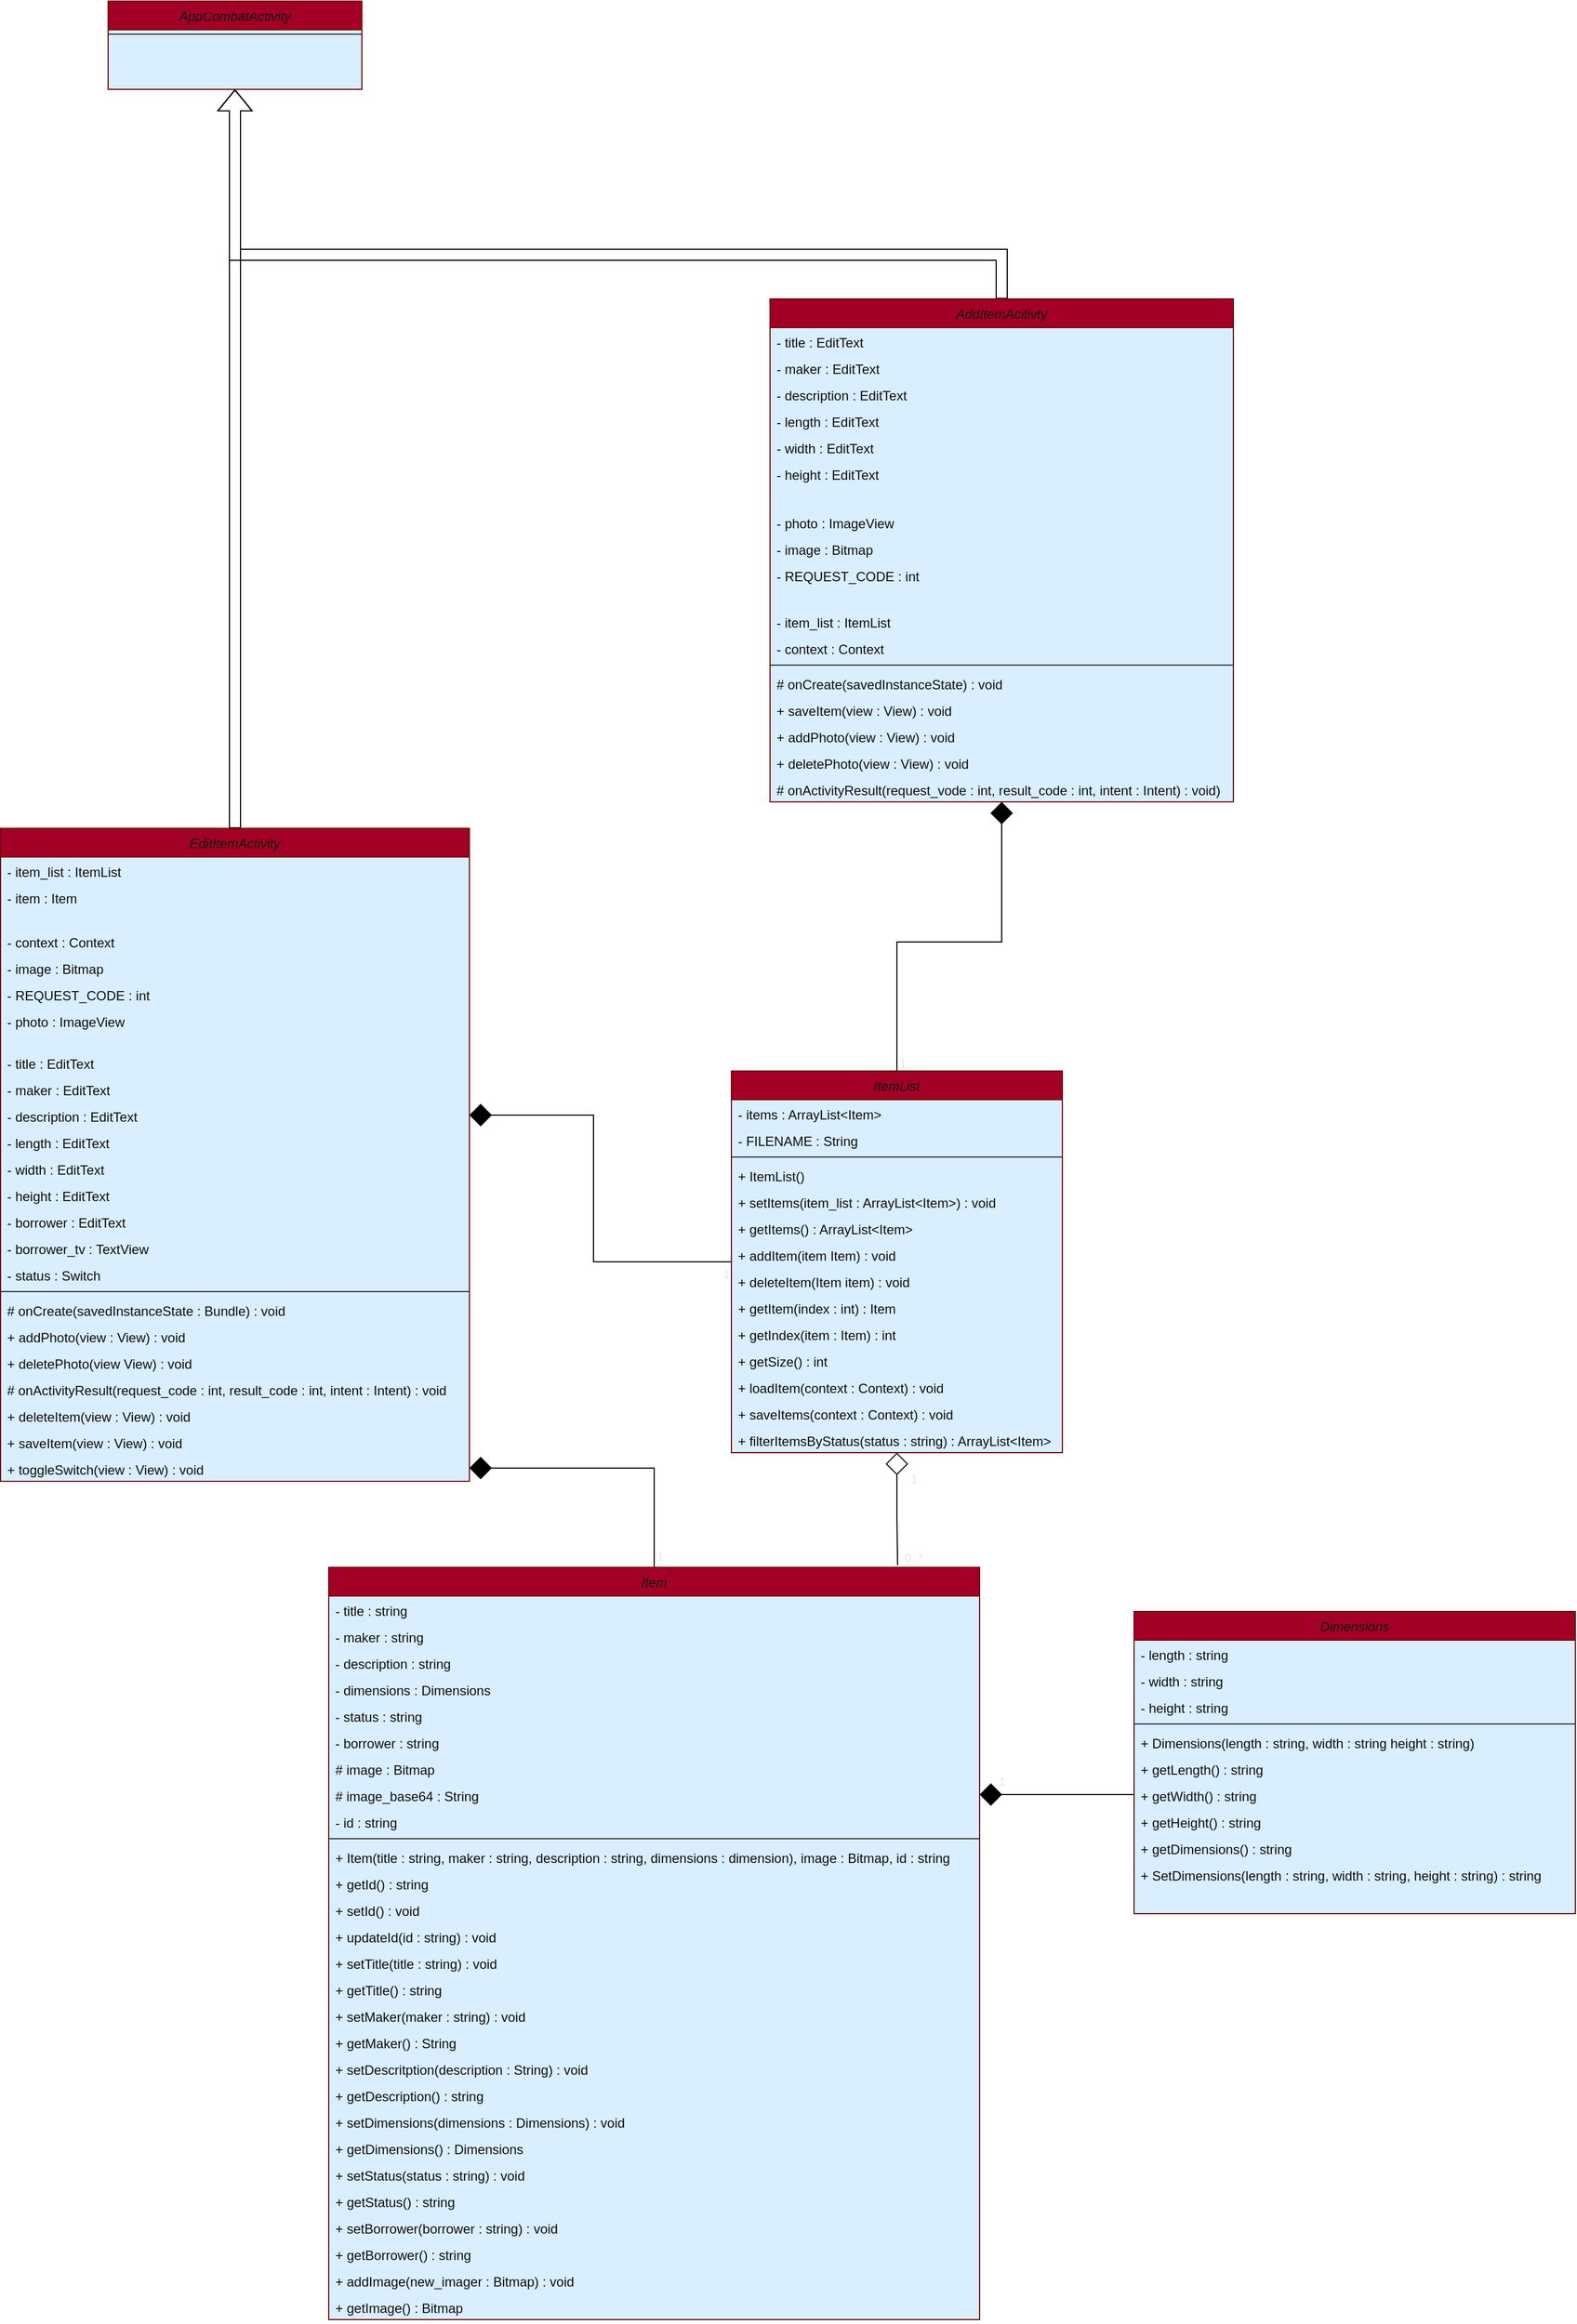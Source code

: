 <mxfile version="16.0.2" type="device"><diagram id="C5RBs43oDa-KdzZeNtuy" name="Page-1"><mxGraphModel dx="2789" dy="2807" grid="1" gridSize="10" guides="1" tooltips="0" connect="1" arrows="1" fold="1" page="0" pageScale="1" pageWidth="827" pageHeight="1169" math="0" shadow="0"><root><mxCell id="WIyWlLk6GJQsqaUBKTNV-0"/><mxCell id="WIyWlLk6GJQsqaUBKTNV-1" parent="WIyWlLk6GJQsqaUBKTNV-0"/><mxCell id="WJCz2XL6aDSxdrHwHEsk-14" value="AppCombatActivity&#10;" style="swimlane;fontStyle=2;align=center;verticalAlign=top;childLayout=stackLayout;horizontal=1;startSize=26;horizontalStack=0;resizeParent=1;resizeLast=0;collapsible=1;marginBottom=0;rounded=0;shadow=0;strokeWidth=1;fillColor=#a20025;fontColor=#141414;strokeColor=#6F0000;swimlaneFillColor=#D9EEFF;labelBackgroundColor=none;" parent="WIyWlLk6GJQsqaUBKTNV-1" vertex="1"><mxGeometry x="810" y="-550" width="230" height="80" as="geometry"><mxRectangle x="335" y="80" width="160" height="26" as="alternateBounds"/></mxGeometry></mxCell><mxCell id="WJCz2XL6aDSxdrHwHEsk-16" value="" style="line;html=1;strokeWidth=1;align=left;verticalAlign=middle;spacingTop=-1;spacingLeft=3;spacingRight=3;rotatable=0;labelPosition=right;points=[];portConstraint=eastwest;fontColor=#141414;strokeColor=#292929;labelBackgroundColor=none;gradientColor=none;" parent="WJCz2XL6aDSxdrHwHEsk-14" vertex="1"><mxGeometry y="26" width="230" height="8" as="geometry"/></mxCell><mxCell id="WJCz2XL6aDSxdrHwHEsk-94" style="edgeStyle=orthogonalEdgeStyle;shape=flexArrow;rounded=0;orthogonalLoop=1;jettySize=auto;html=1;exitX=0.5;exitY=0;exitDx=0;exitDy=0;entryX=0.5;entryY=1;entryDx=0;entryDy=0;fontColor=#0D0D0D;endArrow=open;endFill=0;elbow=vertical;" parent="WIyWlLk6GJQsqaUBKTNV-1" source="WJCz2XL6aDSxdrHwHEsk-31" target="WJCz2XL6aDSxdrHwHEsk-14" edge="1"><mxGeometry relative="1" as="geometry"/></mxCell><mxCell id="WJCz2XL6aDSxdrHwHEsk-95" style="edgeStyle=orthogonalEdgeStyle;rounded=0;orthogonalLoop=1;jettySize=auto;html=1;fontColor=#0D0D0D;endArrow=none;endFill=0;elbow=vertical;startArrow=diamond;startFill=1;startSize=18;entryX=0;entryY=0.5;entryDx=0;entryDy=0;exitX=1;exitY=0.5;exitDx=0;exitDy=0;" parent="WIyWlLk6GJQsqaUBKTNV-1" source="WJCz2XL6aDSxdrHwHEsk-113" target="WJCz2XL6aDSxdrHwHEsk-25" edge="1"><mxGeometry relative="1" as="geometry"><mxPoint x="1080" y="330" as="sourcePoint"/><mxPoint x="1340" y="221.95" as="targetPoint"/><Array as="points"><mxPoint x="1250" y="460"/><mxPoint x="1250" y="593"/></Array></mxGeometry></mxCell><mxCell id="WJCz2XL6aDSxdrHwHEsk-104" value="1" style="edgeLabel;html=1;align=center;verticalAlign=middle;resizable=0;points=[];fontColor=#E6E6E6;labelBackgroundColor=none;" parent="WJCz2XL6aDSxdrHwHEsk-95" vertex="1" connectable="0"><mxGeometry x="0.795" relative="1" as="geometry"><mxPoint x="33" y="11" as="offset"/></mxGeometry></mxCell><mxCell id="WJCz2XL6aDSxdrHwHEsk-100" style="edgeStyle=orthogonalEdgeStyle;rounded=0;orthogonalLoop=1;jettySize=auto;html=1;entryX=0.5;entryY=0;entryDx=0;entryDy=0;fontColor=#E6E6E6;startArrow=diamond;startFill=1;endArrow=none;endFill=0;startSize=18;elbow=vertical;exitX=1;exitY=0.5;exitDx=0;exitDy=0;" parent="WIyWlLk6GJQsqaUBKTNV-1" source="WJCz2XL6aDSxdrHwHEsk-126" target="WJCz2XL6aDSxdrHwHEsk-27" edge="1"><mxGeometry relative="1" as="geometry"><mxPoint x="940" y="940" as="sourcePoint"/></mxGeometry></mxCell><mxCell id="WJCz2XL6aDSxdrHwHEsk-103" value="1" style="edgeLabel;html=1;align=center;verticalAlign=middle;resizable=0;points=[];fontColor=#E6E6E6;labelBackgroundColor=none;" parent="WJCz2XL6aDSxdrHwHEsk-100" vertex="1" connectable="0"><mxGeometry x="0.947" y="-1" relative="1" as="geometry"><mxPoint x="6" y="-3" as="offset"/></mxGeometry></mxCell><mxCell id="WJCz2XL6aDSxdrHwHEsk-187" style="edgeStyle=orthogonalEdgeStyle;rounded=0;orthogonalLoop=1;jettySize=auto;html=1;exitX=0.5;exitY=0;exitDx=0;exitDy=0;entryX=0.5;entryY=1;entryDx=0;entryDy=0;fontColor=#E6E6E6;startArrow=none;startFill=0;endArrow=block;endFill=0;elbow=vertical;shape=flexArrow;" parent="WIyWlLk6GJQsqaUBKTNV-1" source="WJCz2XL6aDSxdrHwHEsk-23" target="WJCz2XL6aDSxdrHwHEsk-14" edge="1"><mxGeometry relative="1" as="geometry"><Array as="points"><mxPoint x="1620" y="-320"/><mxPoint x="925" y="-320"/></Array></mxGeometry></mxCell><mxCell id="WJCz2XL6aDSxdrHwHEsk-199" style="edgeStyle=orthogonalEdgeStyle;rounded=0;orthogonalLoop=1;jettySize=auto;html=1;entryX=0.5;entryY=0;entryDx=0;entryDy=0;fontColor=#E6E6E6;startArrow=diamond;startFill=1;endArrow=none;endFill=0;elbow=vertical;startSize=18;" parent="WIyWlLk6GJQsqaUBKTNV-1" source="WJCz2XL6aDSxdrHwHEsk-23" target="WJCz2XL6aDSxdrHwHEsk-25" edge="1"><mxGeometry relative="1" as="geometry"/></mxCell><mxCell id="WJCz2XL6aDSxdrHwHEsk-200" value="1" style="edgeLabel;html=1;align=center;verticalAlign=middle;resizable=0;points=[];fontColor=#E6E6E6;labelBackgroundColor=none;" parent="WJCz2XL6aDSxdrHwHEsk-199" vertex="1" connectable="0"><mxGeometry x="0.792" y="2" relative="1" as="geometry"><mxPoint x="3" y="28" as="offset"/></mxGeometry></mxCell><mxCell id="WJCz2XL6aDSxdrHwHEsk-23" value="AddItemAcitivty&#10;" style="swimlane;fontStyle=2;align=center;verticalAlign=top;childLayout=stackLayout;horizontal=1;startSize=26;horizontalStack=0;resizeParent=1;resizeLast=0;collapsible=1;marginBottom=0;rounded=0;shadow=0;strokeWidth=1;fillColor=#a20025;fontColor=#141414;strokeColor=#6F0000;swimlaneFillColor=#D9EEFF;labelBackgroundColor=none;" parent="WIyWlLk6GJQsqaUBKTNV-1" vertex="1"><mxGeometry x="1410" y="-280" width="420" height="456" as="geometry"><mxRectangle x="335" y="80" width="160" height="26" as="alternateBounds"/></mxGeometry></mxCell><mxCell id="WJCz2XL6aDSxdrHwHEsk-188" value="- title : EditText" style="text;strokeColor=none;fillColor=none;align=left;verticalAlign=top;spacingLeft=4;spacingRight=4;overflow=hidden;rotatable=0;points=[[0,0.5],[1,0.5]];portConstraint=eastwest;fontColor=#0D0D0D;" parent="WJCz2XL6aDSxdrHwHEsk-23" vertex="1"><mxGeometry y="26" width="420" height="24" as="geometry"/></mxCell><mxCell id="WJCz2XL6aDSxdrHwHEsk-189" value="- maker : EditText" style="text;strokeColor=none;fillColor=none;align=left;verticalAlign=top;spacingLeft=4;spacingRight=4;overflow=hidden;rotatable=0;points=[[0,0.5],[1,0.5]];portConstraint=eastwest;fontColor=#0D0D0D;" parent="WJCz2XL6aDSxdrHwHEsk-23" vertex="1"><mxGeometry y="50" width="420" height="24" as="geometry"/></mxCell><mxCell id="WJCz2XL6aDSxdrHwHEsk-190" value="- description : EditText" style="text;strokeColor=none;fillColor=none;align=left;verticalAlign=top;spacingLeft=4;spacingRight=4;overflow=hidden;rotatable=0;points=[[0,0.5],[1,0.5]];portConstraint=eastwest;fontColor=#0D0D0D;" parent="WJCz2XL6aDSxdrHwHEsk-23" vertex="1"><mxGeometry y="74" width="420" height="24" as="geometry"/></mxCell><mxCell id="WJCz2XL6aDSxdrHwHEsk-191" value="- length : EditText" style="text;strokeColor=none;fillColor=none;align=left;verticalAlign=top;spacingLeft=4;spacingRight=4;overflow=hidden;rotatable=0;points=[[0,0.5],[1,0.5]];portConstraint=eastwest;fontColor=#0D0D0D;" parent="WJCz2XL6aDSxdrHwHEsk-23" vertex="1"><mxGeometry y="98" width="420" height="24" as="geometry"/></mxCell><mxCell id="WJCz2XL6aDSxdrHwHEsk-192" value="- width : EditText" style="text;strokeColor=none;fillColor=none;align=left;verticalAlign=top;spacingLeft=4;spacingRight=4;overflow=hidden;rotatable=0;points=[[0,0.5],[1,0.5]];portConstraint=eastwest;fontColor=#0D0D0D;" parent="WJCz2XL6aDSxdrHwHEsk-23" vertex="1"><mxGeometry y="122" width="420" height="24" as="geometry"/></mxCell><mxCell id="WJCz2XL6aDSxdrHwHEsk-193" value="- height : EditText" style="text;strokeColor=none;fillColor=none;align=left;verticalAlign=top;spacingLeft=4;spacingRight=4;overflow=hidden;rotatable=0;points=[[0,0.5],[1,0.5]];portConstraint=eastwest;fontColor=#0D0D0D;" parent="WJCz2XL6aDSxdrHwHEsk-23" vertex="1"><mxGeometry y="146" width="420" height="44" as="geometry"/></mxCell><mxCell id="WJCz2XL6aDSxdrHwHEsk-196" value="- photo : ImageView" style="text;strokeColor=none;fillColor=none;align=left;verticalAlign=top;spacingLeft=4;spacingRight=4;overflow=hidden;rotatable=0;points=[[0,0.5],[1,0.5]];portConstraint=eastwest;fontColor=#0D0D0D;" parent="WJCz2XL6aDSxdrHwHEsk-23" vertex="1"><mxGeometry y="190" width="420" height="24" as="geometry"/></mxCell><mxCell id="WJCz2XL6aDSxdrHwHEsk-194" value="- image : Bitmap" style="text;strokeColor=none;fillColor=none;align=left;verticalAlign=top;spacingLeft=4;spacingRight=4;overflow=hidden;rotatable=0;points=[[0,0.5],[1,0.5]];portConstraint=eastwest;fontColor=#0D0D0D;" parent="WJCz2XL6aDSxdrHwHEsk-23" vertex="1"><mxGeometry y="214" width="420" height="24" as="geometry"/></mxCell><mxCell id="WJCz2XL6aDSxdrHwHEsk-195" value="- REQUEST_CODE : int" style="text;strokeColor=none;fillColor=none;align=left;verticalAlign=top;spacingLeft=4;spacingRight=4;overflow=hidden;rotatable=0;points=[[0,0.5],[1,0.5]];portConstraint=eastwest;fontColor=#0D0D0D;" parent="WJCz2XL6aDSxdrHwHEsk-23" vertex="1"><mxGeometry y="238" width="420" height="42" as="geometry"/></mxCell><mxCell id="WJCz2XL6aDSxdrHwHEsk-197" value="- item_list : ItemList" style="text;strokeColor=none;fillColor=none;align=left;verticalAlign=top;spacingLeft=4;spacingRight=4;overflow=hidden;rotatable=0;points=[[0,0.5],[1,0.5]];portConstraint=eastwest;fontColor=#0D0D0D;" parent="WJCz2XL6aDSxdrHwHEsk-23" vertex="1"><mxGeometry y="280" width="420" height="24" as="geometry"/></mxCell><mxCell id="WJCz2XL6aDSxdrHwHEsk-198" value="- context : Context" style="text;strokeColor=none;fillColor=none;align=left;verticalAlign=top;spacingLeft=4;spacingRight=4;overflow=hidden;rotatable=0;points=[[0,0.5],[1,0.5]];portConstraint=eastwest;fontColor=#0D0D0D;" parent="WJCz2XL6aDSxdrHwHEsk-23" vertex="1"><mxGeometry y="304" width="420" height="24" as="geometry"/></mxCell><mxCell id="WJCz2XL6aDSxdrHwHEsk-202" value="" style="line;html=1;strokeWidth=1;align=left;verticalAlign=middle;spacingTop=-1;spacingLeft=3;spacingRight=3;rotatable=0;labelPosition=right;points=[];portConstraint=eastwest;fontColor=#141414;strokeColor=#292929;labelBackgroundColor=none;gradientColor=none;" parent="WJCz2XL6aDSxdrHwHEsk-23" vertex="1"><mxGeometry y="328" width="420" height="8" as="geometry"/></mxCell><mxCell id="WJCz2XL6aDSxdrHwHEsk-201" value="# onCreate(savedInstanceState) : void" style="text;strokeColor=none;fillColor=none;align=left;verticalAlign=top;spacingLeft=4;spacingRight=4;overflow=hidden;rotatable=0;points=[[0,0.5],[1,0.5]];portConstraint=eastwest;fontColor=#0D0D0D;" parent="WJCz2XL6aDSxdrHwHEsk-23" vertex="1"><mxGeometry y="336" width="420" height="24" as="geometry"/></mxCell><mxCell id="WJCz2XL6aDSxdrHwHEsk-203" value="+ saveItem(view : View) : void" style="text;strokeColor=none;fillColor=none;align=left;verticalAlign=top;spacingLeft=4;spacingRight=4;overflow=hidden;rotatable=0;points=[[0,0.5],[1,0.5]];portConstraint=eastwest;fontColor=#0D0D0D;" parent="WJCz2XL6aDSxdrHwHEsk-23" vertex="1"><mxGeometry y="360" width="420" height="24" as="geometry"/></mxCell><mxCell id="WJCz2XL6aDSxdrHwHEsk-204" value="+ addPhoto(view : View) : void" style="text;strokeColor=none;fillColor=none;align=left;verticalAlign=top;spacingLeft=4;spacingRight=4;overflow=hidden;rotatable=0;points=[[0,0.5],[1,0.5]];portConstraint=eastwest;fontColor=#0D0D0D;" parent="WJCz2XL6aDSxdrHwHEsk-23" vertex="1"><mxGeometry y="384" width="420" height="24" as="geometry"/></mxCell><mxCell id="WJCz2XL6aDSxdrHwHEsk-205" value="+ deletePhoto(view : View) : void" style="text;strokeColor=none;fillColor=none;align=left;verticalAlign=top;spacingLeft=4;spacingRight=4;overflow=hidden;rotatable=0;points=[[0,0.5],[1,0.5]];portConstraint=eastwest;fontColor=#0D0D0D;" parent="WJCz2XL6aDSxdrHwHEsk-23" vertex="1"><mxGeometry y="408" width="420" height="24" as="geometry"/></mxCell><mxCell id="WJCz2XL6aDSxdrHwHEsk-206" value="# onActivityResult(request_vode : int, result_code : int, intent : Intent) : void)" style="text;strokeColor=none;fillColor=none;align=left;verticalAlign=top;spacingLeft=4;spacingRight=4;overflow=hidden;rotatable=0;points=[[0,0.5],[1,0.5]];portConstraint=eastwest;fontColor=#0D0D0D;" parent="WJCz2XL6aDSxdrHwHEsk-23" vertex="1"><mxGeometry y="432" width="420" height="24" as="geometry"/></mxCell><mxCell id="WJCz2XL6aDSxdrHwHEsk-127" style="edgeStyle=orthogonalEdgeStyle;rounded=0;orthogonalLoop=1;jettySize=auto;html=1;exitX=0.5;exitY=1;exitDx=0;exitDy=0;entryX=0.874;entryY=-0.003;entryDx=0;entryDy=0;fontColor=#E6E6E6;startArrow=diamond;startFill=0;endArrow=none;endFill=0;startSize=18;elbow=vertical;entryPerimeter=0;" parent="WIyWlLk6GJQsqaUBKTNV-1" source="WJCz2XL6aDSxdrHwHEsk-25" target="WJCz2XL6aDSxdrHwHEsk-27" edge="1"><mxGeometry relative="1" as="geometry"/></mxCell><mxCell id="WJCz2XL6aDSxdrHwHEsk-128" value="0..*" style="edgeLabel;html=1;align=center;verticalAlign=middle;resizable=0;points=[];fontColor=#E6E6E6;" parent="WJCz2XL6aDSxdrHwHEsk-127" vertex="1" connectable="0"><mxGeometry x="-0.872" y="2" relative="1" as="geometry"><mxPoint x="23" y="-19" as="offset"/></mxGeometry></mxCell><mxCell id="WJCz2XL6aDSxdrHwHEsk-129" value="0..*" style="edgeLabel;html=1;align=center;verticalAlign=middle;resizable=0;points=[];fontColor=#E6E6E6;labelBackgroundColor=none;" parent="WJCz2XL6aDSxdrHwHEsk-127" vertex="1" connectable="0"><mxGeometry x="0.924" y="2" relative="1" as="geometry"><mxPoint x="12" y="-4" as="offset"/></mxGeometry></mxCell><mxCell id="WJCz2XL6aDSxdrHwHEsk-186" value="1" style="edgeLabel;html=1;align=center;verticalAlign=middle;resizable=0;points=[];fontColor=#E6E6E6;labelBackgroundColor=none;" parent="WJCz2XL6aDSxdrHwHEsk-127" vertex="1" connectable="0"><mxGeometry x="-0.769" y="2" relative="1" as="geometry"><mxPoint x="13" y="12" as="offset"/></mxGeometry></mxCell><mxCell id="WJCz2XL6aDSxdrHwHEsk-25" value="ItemList&#10;" style="swimlane;fontStyle=2;align=center;verticalAlign=top;childLayout=stackLayout;horizontal=1;startSize=26;horizontalStack=0;resizeParent=1;resizeLast=0;collapsible=1;marginBottom=0;rounded=0;shadow=0;strokeWidth=1;fillColor=#a20025;fontColor=#141414;strokeColor=#6F0000;swimlaneFillColor=#D9EEFF;labelBackgroundColor=none;" parent="WIyWlLk6GJQsqaUBKTNV-1" vertex="1"><mxGeometry x="1375" y="420" width="300" height="346" as="geometry"><mxRectangle x="335" y="80" width="160" height="26" as="alternateBounds"/></mxGeometry></mxCell><mxCell id="WJCz2XL6aDSxdrHwHEsk-130" value="- items : ArrayList&lt;Item&gt;" style="text;strokeColor=none;fillColor=none;align=left;verticalAlign=top;spacingLeft=4;spacingRight=4;overflow=hidden;rotatable=0;points=[[0,0.5],[1,0.5]];portConstraint=eastwest;fontColor=#0D0D0D;" parent="WJCz2XL6aDSxdrHwHEsk-25" vertex="1"><mxGeometry y="26" width="300" height="24" as="geometry"/></mxCell><mxCell id="WJCz2XL6aDSxdrHwHEsk-131" value="- FILENAME : String" style="text;strokeColor=none;fillColor=none;align=left;verticalAlign=top;spacingLeft=4;spacingRight=4;overflow=hidden;rotatable=0;points=[[0,0.5],[1,0.5]];portConstraint=eastwest;fontColor=#0D0D0D;" parent="WJCz2XL6aDSxdrHwHEsk-25" vertex="1"><mxGeometry y="50" width="300" height="24" as="geometry"/></mxCell><mxCell id="WJCz2XL6aDSxdrHwHEsk-26" value="" style="line;html=1;strokeWidth=1;align=left;verticalAlign=middle;spacingTop=-1;spacingLeft=3;spacingRight=3;rotatable=0;labelPosition=right;points=[];portConstraint=eastwest;fontColor=#141414;strokeColor=#292929;labelBackgroundColor=none;gradientColor=none;" parent="WJCz2XL6aDSxdrHwHEsk-25" vertex="1"><mxGeometry y="74" width="300" height="8" as="geometry"/></mxCell><mxCell id="WJCz2XL6aDSxdrHwHEsk-132" value="+ ItemList()" style="text;strokeColor=none;fillColor=none;align=left;verticalAlign=top;spacingLeft=4;spacingRight=4;overflow=hidden;rotatable=0;points=[[0,0.5],[1,0.5]];portConstraint=eastwest;fontColor=#0D0D0D;" parent="WJCz2XL6aDSxdrHwHEsk-25" vertex="1"><mxGeometry y="82" width="300" height="24" as="geometry"/></mxCell><mxCell id="WJCz2XL6aDSxdrHwHEsk-133" value="+ setItems(item_list : ArrayList&lt;Item&gt;) : void" style="text;strokeColor=none;fillColor=none;align=left;verticalAlign=top;spacingLeft=4;spacingRight=4;overflow=hidden;rotatable=0;points=[[0,0.5],[1,0.5]];portConstraint=eastwest;fontColor=#0D0D0D;" parent="WJCz2XL6aDSxdrHwHEsk-25" vertex="1"><mxGeometry y="106" width="300" height="24" as="geometry"/></mxCell><mxCell id="WJCz2XL6aDSxdrHwHEsk-134" value="+ getItems() : ArrayList&lt;Item&gt;" style="text;strokeColor=none;fillColor=none;align=left;verticalAlign=top;spacingLeft=4;spacingRight=4;overflow=hidden;rotatable=0;points=[[0,0.5],[1,0.5]];portConstraint=eastwest;fontColor=#0D0D0D;" parent="WJCz2XL6aDSxdrHwHEsk-25" vertex="1"><mxGeometry y="130" width="300" height="24" as="geometry"/></mxCell><mxCell id="WJCz2XL6aDSxdrHwHEsk-135" value="+ addItem(item Item) : void" style="text;strokeColor=none;fillColor=none;align=left;verticalAlign=top;spacingLeft=4;spacingRight=4;overflow=hidden;rotatable=0;points=[[0,0.5],[1,0.5]];portConstraint=eastwest;fontColor=#0D0D0D;" parent="WJCz2XL6aDSxdrHwHEsk-25" vertex="1"><mxGeometry y="154" width="300" height="24" as="geometry"/></mxCell><mxCell id="WJCz2XL6aDSxdrHwHEsk-136" value="+ deleteItem(Item item) : void" style="text;strokeColor=none;fillColor=none;align=left;verticalAlign=top;spacingLeft=4;spacingRight=4;overflow=hidden;rotatable=0;points=[[0,0.5],[1,0.5]];portConstraint=eastwest;fontColor=#0D0D0D;" parent="WJCz2XL6aDSxdrHwHEsk-25" vertex="1"><mxGeometry y="178" width="300" height="24" as="geometry"/></mxCell><mxCell id="WJCz2XL6aDSxdrHwHEsk-137" value="+ getItem(index : int) : Item" style="text;strokeColor=none;fillColor=none;align=left;verticalAlign=top;spacingLeft=4;spacingRight=4;overflow=hidden;rotatable=0;points=[[0,0.5],[1,0.5]];portConstraint=eastwest;fontColor=#0D0D0D;" parent="WJCz2XL6aDSxdrHwHEsk-25" vertex="1"><mxGeometry y="202" width="300" height="24" as="geometry"/></mxCell><mxCell id="WJCz2XL6aDSxdrHwHEsk-138" value="+ getIndex(item : Item) : int&#10;" style="text;strokeColor=none;fillColor=none;align=left;verticalAlign=top;spacingLeft=4;spacingRight=4;overflow=hidden;rotatable=0;points=[[0,0.5],[1,0.5]];portConstraint=eastwest;fontColor=#0D0D0D;" parent="WJCz2XL6aDSxdrHwHEsk-25" vertex="1"><mxGeometry y="226" width="300" height="24" as="geometry"/></mxCell><mxCell id="WJCz2XL6aDSxdrHwHEsk-140" value="+ getSize() : int" style="text;strokeColor=none;fillColor=none;align=left;verticalAlign=top;spacingLeft=4;spacingRight=4;overflow=hidden;rotatable=0;points=[[0,0.5],[1,0.5]];portConstraint=eastwest;fontColor=#0D0D0D;" parent="WJCz2XL6aDSxdrHwHEsk-25" vertex="1"><mxGeometry y="250" width="300" height="24" as="geometry"/></mxCell><mxCell id="WJCz2XL6aDSxdrHwHEsk-141" value="+ loadItem(context : Context) : void" style="text;strokeColor=none;fillColor=none;align=left;verticalAlign=top;spacingLeft=4;spacingRight=4;overflow=hidden;rotatable=0;points=[[0,0.5],[1,0.5]];portConstraint=eastwest;fontColor=#0D0D0D;" parent="WJCz2XL6aDSxdrHwHEsk-25" vertex="1"><mxGeometry y="274" width="300" height="24" as="geometry"/></mxCell><mxCell id="WJCz2XL6aDSxdrHwHEsk-142" value="+ saveItems(context : Context) : void" style="text;strokeColor=none;fillColor=none;align=left;verticalAlign=top;spacingLeft=4;spacingRight=4;overflow=hidden;rotatable=0;points=[[0,0.5],[1,0.5]];portConstraint=eastwest;fontColor=#0D0D0D;" parent="WJCz2XL6aDSxdrHwHEsk-25" vertex="1"><mxGeometry y="298" width="300" height="24" as="geometry"/></mxCell><mxCell id="WJCz2XL6aDSxdrHwHEsk-143" value="+ filterItemsByStatus(status : string) : ArrayList&lt;Item&gt;" style="text;strokeColor=none;fillColor=none;align=left;verticalAlign=top;spacingLeft=4;spacingRight=4;overflow=hidden;rotatable=0;points=[[0,0.5],[1,0.5]];portConstraint=eastwest;fontColor=#0D0D0D;" parent="WJCz2XL6aDSxdrHwHEsk-25" vertex="1"><mxGeometry y="322" width="300" height="24" as="geometry"/></mxCell><mxCell id="WJCz2XL6aDSxdrHwHEsk-149" style="edgeStyle=orthogonalEdgeStyle;rounded=0;orthogonalLoop=1;jettySize=auto;html=1;entryX=0;entryY=0.5;entryDx=0;entryDy=0;fontColor=#E6E6E6;startArrow=diamond;startFill=1;endArrow=none;endFill=0;startSize=18;elbow=vertical;exitX=1;exitY=0.5;exitDx=0;exitDy=0;" parent="WIyWlLk6GJQsqaUBKTNV-1" source="WJCz2XL6aDSxdrHwHEsk-164" target="WJCz2XL6aDSxdrHwHEsk-66" edge="1"><mxGeometry relative="1" as="geometry"><mxPoint x="1620" y="1085.38" as="sourcePoint"/><mxPoint x="1941.6" y="1036.594" as="targetPoint"/><Array as="points"><mxPoint x="1940" y="1076"/></Array></mxGeometry></mxCell><mxCell id="WJCz2XL6aDSxdrHwHEsk-152" value="1" style="edgeLabel;html=1;align=center;verticalAlign=middle;resizable=0;points=[];fontColor=#E6E6E6;labelBackgroundColor=none;" parent="WJCz2XL6aDSxdrHwHEsk-149" vertex="1" connectable="0"><mxGeometry x="0.301" y="1" relative="1" as="geometry"><mxPoint x="-309" y="-13" as="offset"/></mxGeometry></mxCell><mxCell id="WJCz2XL6aDSxdrHwHEsk-27" value="Item" style="swimlane;fontStyle=2;align=center;verticalAlign=top;childLayout=stackLayout;horizontal=1;startSize=26;horizontalStack=0;resizeParent=1;resizeLast=0;collapsible=1;marginBottom=0;rounded=0;shadow=0;strokeWidth=1;fillColor=#a20025;fontColor=#141414;strokeColor=#6F0000;swimlaneFillColor=#D9EEFF;labelBackgroundColor=none;" parent="WIyWlLk6GJQsqaUBKTNV-1" vertex="1"><mxGeometry x="1010" y="870" width="590" height="682" as="geometry"><mxRectangle x="335" y="80" width="160" height="26" as="alternateBounds"/></mxGeometry></mxCell><mxCell id="WJCz2XL6aDSxdrHwHEsk-145" value="- title : string" style="text;strokeColor=none;fillColor=none;align=left;verticalAlign=top;spacingLeft=4;spacingRight=4;overflow=hidden;rotatable=0;points=[[0,0.5],[1,0.5]];portConstraint=eastwest;fontColor=#0D0D0D;" parent="WJCz2XL6aDSxdrHwHEsk-27" vertex="1"><mxGeometry y="26" width="590" height="24" as="geometry"/></mxCell><mxCell id="WJCz2XL6aDSxdrHwHEsk-146" value="- maker : string" style="text;strokeColor=none;fillColor=none;align=left;verticalAlign=top;spacingLeft=4;spacingRight=4;overflow=hidden;rotatable=0;points=[[0,0.5],[1,0.5]];portConstraint=eastwest;fontColor=#0D0D0D;" parent="WJCz2XL6aDSxdrHwHEsk-27" vertex="1"><mxGeometry y="50" width="590" height="24" as="geometry"/></mxCell><mxCell id="WJCz2XL6aDSxdrHwHEsk-147" value="- description : string" style="text;strokeColor=none;fillColor=none;align=left;verticalAlign=top;spacingLeft=4;spacingRight=4;overflow=hidden;rotatable=0;points=[[0,0.5],[1,0.5]];portConstraint=eastwest;fontColor=#0D0D0D;" parent="WJCz2XL6aDSxdrHwHEsk-27" vertex="1"><mxGeometry y="74" width="590" height="24" as="geometry"/></mxCell><mxCell id="WJCz2XL6aDSxdrHwHEsk-148" value="- dimensions : Dimensions" style="text;strokeColor=none;fillColor=none;align=left;verticalAlign=top;spacingLeft=4;spacingRight=4;overflow=hidden;rotatable=0;points=[[0,0.5],[1,0.5]];portConstraint=eastwest;fontColor=#0D0D0D;" parent="WJCz2XL6aDSxdrHwHEsk-27" vertex="1"><mxGeometry y="98" width="590" height="24" as="geometry"/></mxCell><mxCell id="WJCz2XL6aDSxdrHwHEsk-153" value="- status : string" style="text;strokeColor=none;fillColor=none;align=left;verticalAlign=top;spacingLeft=4;spacingRight=4;overflow=hidden;rotatable=0;points=[[0,0.5],[1,0.5]];portConstraint=eastwest;fontColor=#0D0D0D;" parent="WJCz2XL6aDSxdrHwHEsk-27" vertex="1"><mxGeometry y="122" width="590" height="24" as="geometry"/></mxCell><mxCell id="WJCz2XL6aDSxdrHwHEsk-154" value="- borrower : string" style="text;strokeColor=none;fillColor=none;align=left;verticalAlign=top;spacingLeft=4;spacingRight=4;overflow=hidden;rotatable=0;points=[[0,0.5],[1,0.5]];portConstraint=eastwest;fontColor=#0D0D0D;" parent="WJCz2XL6aDSxdrHwHEsk-27" vertex="1"><mxGeometry y="146" width="590" height="24" as="geometry"/></mxCell><mxCell id="WJCz2XL6aDSxdrHwHEsk-163" value="# image : Bitmap" style="text;strokeColor=none;fillColor=none;align=left;verticalAlign=top;spacingLeft=4;spacingRight=4;overflow=hidden;rotatable=0;points=[[0,0.5],[1,0.5]];portConstraint=eastwest;fontColor=#0D0D0D;" parent="WJCz2XL6aDSxdrHwHEsk-27" vertex="1"><mxGeometry y="170" width="590" height="24" as="geometry"/></mxCell><mxCell id="WJCz2XL6aDSxdrHwHEsk-164" value="# image_base64 : String" style="text;strokeColor=none;fillColor=none;align=left;verticalAlign=top;spacingLeft=4;spacingRight=4;overflow=hidden;rotatable=0;points=[[0,0.5],[1,0.5]];portConstraint=eastwest;fontColor=#0D0D0D;" parent="WJCz2XL6aDSxdrHwHEsk-27" vertex="1"><mxGeometry y="194" width="590" height="24" as="geometry"/></mxCell><mxCell id="WJCz2XL6aDSxdrHwHEsk-165" value="- id : string" style="text;strokeColor=none;fillColor=none;align=left;verticalAlign=top;spacingLeft=4;spacingRight=4;overflow=hidden;rotatable=0;points=[[0,0.5],[1,0.5]];portConstraint=eastwest;fontColor=#0D0D0D;" parent="WJCz2XL6aDSxdrHwHEsk-27" vertex="1"><mxGeometry y="218" width="590" height="24" as="geometry"/></mxCell><mxCell id="WJCz2XL6aDSxdrHwHEsk-28" value="" style="line;html=1;strokeWidth=1;align=left;verticalAlign=middle;spacingTop=-1;spacingLeft=3;spacingRight=3;rotatable=0;labelPosition=right;points=[];portConstraint=eastwest;fontColor=#141414;strokeColor=#292929;labelBackgroundColor=none;gradientColor=none;" parent="WJCz2XL6aDSxdrHwHEsk-27" vertex="1"><mxGeometry y="242" width="590" height="8" as="geometry"/></mxCell><mxCell id="WJCz2XL6aDSxdrHwHEsk-166" value="+ Item(title : string, maker : string, description : string, dimensions : dimension), image : Bitmap, id : string" style="text;strokeColor=none;fillColor=none;align=left;verticalAlign=top;spacingLeft=4;spacingRight=4;overflow=hidden;rotatable=0;points=[[0,0.5],[1,0.5]];portConstraint=eastwest;fontColor=#0D0D0D;" parent="WJCz2XL6aDSxdrHwHEsk-27" vertex="1"><mxGeometry y="250" width="590" height="24" as="geometry"/></mxCell><mxCell id="WJCz2XL6aDSxdrHwHEsk-167" value="+ getId() : string" style="text;strokeColor=none;fillColor=none;align=left;verticalAlign=top;spacingLeft=4;spacingRight=4;overflow=hidden;rotatable=0;points=[[0,0.5],[1,0.5]];portConstraint=eastwest;fontColor=#0D0D0D;" parent="WJCz2XL6aDSxdrHwHEsk-27" vertex="1"><mxGeometry y="274" width="590" height="24" as="geometry"/></mxCell><mxCell id="WJCz2XL6aDSxdrHwHEsk-168" value="+ setId() : void" style="text;strokeColor=none;fillColor=none;align=left;verticalAlign=top;spacingLeft=4;spacingRight=4;overflow=hidden;rotatable=0;points=[[0,0.5],[1,0.5]];portConstraint=eastwest;fontColor=#0D0D0D;" parent="WJCz2XL6aDSxdrHwHEsk-27" vertex="1"><mxGeometry y="298" width="590" height="24" as="geometry"/></mxCell><mxCell id="WJCz2XL6aDSxdrHwHEsk-169" value="+ updateId(id : string) : void" style="text;strokeColor=none;fillColor=none;align=left;verticalAlign=top;spacingLeft=4;spacingRight=4;overflow=hidden;rotatable=0;points=[[0,0.5],[1,0.5]];portConstraint=eastwest;fontColor=#0D0D0D;" parent="WJCz2XL6aDSxdrHwHEsk-27" vertex="1"><mxGeometry y="322" width="590" height="24" as="geometry"/></mxCell><mxCell id="WJCz2XL6aDSxdrHwHEsk-170" value="+ setTitle(title : string) : void" style="text;strokeColor=none;fillColor=none;align=left;verticalAlign=top;spacingLeft=4;spacingRight=4;overflow=hidden;rotatable=0;points=[[0,0.5],[1,0.5]];portConstraint=eastwest;fontColor=#0D0D0D;" parent="WJCz2XL6aDSxdrHwHEsk-27" vertex="1"><mxGeometry y="346" width="590" height="24" as="geometry"/></mxCell><mxCell id="WJCz2XL6aDSxdrHwHEsk-171" value="+ getTitle() : string" style="text;strokeColor=none;fillColor=none;align=left;verticalAlign=top;spacingLeft=4;spacingRight=4;overflow=hidden;rotatable=0;points=[[0,0.5],[1,0.5]];portConstraint=eastwest;fontColor=#0D0D0D;" parent="WJCz2XL6aDSxdrHwHEsk-27" vertex="1"><mxGeometry y="370" width="590" height="24" as="geometry"/></mxCell><mxCell id="WJCz2XL6aDSxdrHwHEsk-173" value="+ setMaker(maker : string) : void" style="text;strokeColor=none;fillColor=none;align=left;verticalAlign=top;spacingLeft=4;spacingRight=4;overflow=hidden;rotatable=0;points=[[0,0.5],[1,0.5]];portConstraint=eastwest;fontColor=#0D0D0D;" parent="WJCz2XL6aDSxdrHwHEsk-27" vertex="1"><mxGeometry y="394" width="590" height="24" as="geometry"/></mxCell><mxCell id="WJCz2XL6aDSxdrHwHEsk-172" value="+ getMaker() : String" style="text;strokeColor=none;fillColor=none;align=left;verticalAlign=top;spacingLeft=4;spacingRight=4;overflow=hidden;rotatable=0;points=[[0,0.5],[1,0.5]];portConstraint=eastwest;fontColor=#0D0D0D;" parent="WJCz2XL6aDSxdrHwHEsk-27" vertex="1"><mxGeometry y="418" width="590" height="24" as="geometry"/></mxCell><mxCell id="WJCz2XL6aDSxdrHwHEsk-174" value="+ setDescritption(description : String) : void " style="text;strokeColor=none;fillColor=none;align=left;verticalAlign=top;spacingLeft=4;spacingRight=4;overflow=hidden;rotatable=0;points=[[0,0.5],[1,0.5]];portConstraint=eastwest;fontColor=#0D0D0D;" parent="WJCz2XL6aDSxdrHwHEsk-27" vertex="1"><mxGeometry y="442" width="590" height="24" as="geometry"/></mxCell><mxCell id="WJCz2XL6aDSxdrHwHEsk-175" value="+ getDescription() : string" style="text;strokeColor=none;fillColor=none;align=left;verticalAlign=top;spacingLeft=4;spacingRight=4;overflow=hidden;rotatable=0;points=[[0,0.5],[1,0.5]];portConstraint=eastwest;fontColor=#0D0D0D;" parent="WJCz2XL6aDSxdrHwHEsk-27" vertex="1"><mxGeometry y="466" width="590" height="24" as="geometry"/></mxCell><mxCell id="WJCz2XL6aDSxdrHwHEsk-176" value="+ setDimensions(dimensions : Dimensions) : void" style="text;strokeColor=none;fillColor=none;align=left;verticalAlign=top;spacingLeft=4;spacingRight=4;overflow=hidden;rotatable=0;points=[[0,0.5],[1,0.5]];portConstraint=eastwest;fontColor=#0D0D0D;" parent="WJCz2XL6aDSxdrHwHEsk-27" vertex="1"><mxGeometry y="490" width="590" height="24" as="geometry"/></mxCell><mxCell id="WJCz2XL6aDSxdrHwHEsk-177" value="+ getDimensions() : Dimensions" style="text;strokeColor=none;fillColor=none;align=left;verticalAlign=top;spacingLeft=4;spacingRight=4;overflow=hidden;rotatable=0;points=[[0,0.5],[1,0.5]];portConstraint=eastwest;fontColor=#0D0D0D;" parent="WJCz2XL6aDSxdrHwHEsk-27" vertex="1"><mxGeometry y="514" width="590" height="24" as="geometry"/></mxCell><mxCell id="WJCz2XL6aDSxdrHwHEsk-178" value="+ setStatus(status : string) : void" style="text;strokeColor=none;fillColor=none;align=left;verticalAlign=top;spacingLeft=4;spacingRight=4;overflow=hidden;rotatable=0;points=[[0,0.5],[1,0.5]];portConstraint=eastwest;fontColor=#0D0D0D;" parent="WJCz2XL6aDSxdrHwHEsk-27" vertex="1"><mxGeometry y="538" width="590" height="24" as="geometry"/></mxCell><mxCell id="WJCz2XL6aDSxdrHwHEsk-179" value="+ getStatus() : string" style="text;strokeColor=none;fillColor=none;align=left;verticalAlign=top;spacingLeft=4;spacingRight=4;overflow=hidden;rotatable=0;points=[[0,0.5],[1,0.5]];portConstraint=eastwest;fontColor=#0D0D0D;" parent="WJCz2XL6aDSxdrHwHEsk-27" vertex="1"><mxGeometry y="562" width="590" height="24" as="geometry"/></mxCell><mxCell id="WJCz2XL6aDSxdrHwHEsk-180" value="+ setBorrower(borrower : string) : void" style="text;strokeColor=none;fillColor=none;align=left;verticalAlign=top;spacingLeft=4;spacingRight=4;overflow=hidden;rotatable=0;points=[[0,0.5],[1,0.5]];portConstraint=eastwest;fontColor=#0D0D0D;" parent="WJCz2XL6aDSxdrHwHEsk-27" vertex="1"><mxGeometry y="586" width="590" height="24" as="geometry"/></mxCell><mxCell id="WJCz2XL6aDSxdrHwHEsk-181" value="+ getBorrower() : string" style="text;strokeColor=none;fillColor=none;align=left;verticalAlign=top;spacingLeft=4;spacingRight=4;overflow=hidden;rotatable=0;points=[[0,0.5],[1,0.5]];portConstraint=eastwest;fontColor=#0D0D0D;" parent="WJCz2XL6aDSxdrHwHEsk-27" vertex="1"><mxGeometry y="610" width="590" height="24" as="geometry"/></mxCell><mxCell id="WJCz2XL6aDSxdrHwHEsk-182" value="+ addImage(new_imager : Bitmap) : void" style="text;strokeColor=none;fillColor=none;align=left;verticalAlign=top;spacingLeft=4;spacingRight=4;overflow=hidden;rotatable=0;points=[[0,0.5],[1,0.5]];portConstraint=eastwest;fontColor=#0D0D0D;" parent="WJCz2XL6aDSxdrHwHEsk-27" vertex="1"><mxGeometry y="634" width="590" height="24" as="geometry"/></mxCell><mxCell id="WJCz2XL6aDSxdrHwHEsk-184" value="+ getImage() : Bitmap" style="text;strokeColor=none;fillColor=none;align=left;verticalAlign=top;spacingLeft=4;spacingRight=4;overflow=hidden;rotatable=0;points=[[0,0.5],[1,0.5]];portConstraint=eastwest;fontColor=#0D0D0D;" parent="WJCz2XL6aDSxdrHwHEsk-27" vertex="1"><mxGeometry y="658" width="590" height="24" as="geometry"/></mxCell><mxCell id="WJCz2XL6aDSxdrHwHEsk-29" value="Dimensions" style="swimlane;fontStyle=2;align=center;verticalAlign=top;childLayout=stackLayout;horizontal=1;startSize=26;horizontalStack=0;resizeParent=1;resizeLast=0;collapsible=1;marginBottom=0;rounded=0;shadow=0;strokeWidth=1;fillColor=#a20025;fontColor=#141414;strokeColor=#6F0000;swimlaneFillColor=#D9EEFF;labelBackgroundColor=none;" parent="WIyWlLk6GJQsqaUBKTNV-1" vertex="1"><mxGeometry x="1740" y="910" width="400" height="274" as="geometry"><mxRectangle x="335" y="80" width="160" height="26" as="alternateBounds"/></mxGeometry></mxCell><mxCell id="WJCz2XL6aDSxdrHwHEsk-57" value="- length : string&#10;" style="text;strokeColor=none;fillColor=none;align=left;verticalAlign=top;spacingLeft=4;spacingRight=4;overflow=hidden;rotatable=0;points=[[0,0.5],[1,0.5]];portConstraint=eastwest;fontColor=#0D0D0D;" parent="WJCz2XL6aDSxdrHwHEsk-29" vertex="1"><mxGeometry y="26" width="400" height="24" as="geometry"/></mxCell><mxCell id="WJCz2XL6aDSxdrHwHEsk-62" value="- width : string" style="text;strokeColor=none;fillColor=none;align=left;verticalAlign=top;spacingLeft=4;spacingRight=4;overflow=hidden;rotatable=0;points=[[0,0.5],[1,0.5]];portConstraint=eastwest;fontColor=#0D0D0D;" parent="WJCz2XL6aDSxdrHwHEsk-29" vertex="1"><mxGeometry y="50" width="400" height="24" as="geometry"/></mxCell><mxCell id="WJCz2XL6aDSxdrHwHEsk-63" value="- height : string" style="text;strokeColor=none;fillColor=none;align=left;verticalAlign=top;spacingLeft=4;spacingRight=4;overflow=hidden;rotatable=0;points=[[0,0.5],[1,0.5]];portConstraint=eastwest;fontColor=#0D0D0D;" parent="WJCz2XL6aDSxdrHwHEsk-29" vertex="1"><mxGeometry y="74" width="400" height="24" as="geometry"/></mxCell><mxCell id="WJCz2XL6aDSxdrHwHEsk-30" value="" style="line;html=1;strokeWidth=1;align=left;verticalAlign=middle;spacingTop=-1;spacingLeft=3;spacingRight=3;rotatable=0;labelPosition=right;points=[];portConstraint=eastwest;fontColor=#141414;strokeColor=#292929;labelBackgroundColor=none;gradientColor=none;" parent="WJCz2XL6aDSxdrHwHEsk-29" vertex="1"><mxGeometry y="98" width="400" height="8" as="geometry"/></mxCell><mxCell id="WJCz2XL6aDSxdrHwHEsk-64" value="+ Dimensions(length : string, width : string height : string)" style="text;strokeColor=none;fillColor=none;align=left;verticalAlign=top;spacingLeft=4;spacingRight=4;overflow=hidden;rotatable=0;points=[[0,0.5],[1,0.5]];portConstraint=eastwest;fontColor=#0D0D0D;" parent="WJCz2XL6aDSxdrHwHEsk-29" vertex="1"><mxGeometry y="106" width="400" height="24" as="geometry"/></mxCell><mxCell id="WJCz2XL6aDSxdrHwHEsk-65" value="+ getLength() : string" style="text;strokeColor=none;fillColor=none;align=left;verticalAlign=top;spacingLeft=4;spacingRight=4;overflow=hidden;rotatable=0;points=[[0,0.5],[1,0.5]];portConstraint=eastwest;fontColor=#0D0D0D;" parent="WJCz2XL6aDSxdrHwHEsk-29" vertex="1"><mxGeometry y="130" width="400" height="24" as="geometry"/></mxCell><mxCell id="WJCz2XL6aDSxdrHwHEsk-66" value="+ getWidth() : string" style="text;strokeColor=none;fillColor=none;align=left;verticalAlign=top;spacingLeft=4;spacingRight=4;overflow=hidden;rotatable=0;points=[[0,0.5],[1,0.5]];portConstraint=eastwest;fontColor=#0D0D0D;" parent="WJCz2XL6aDSxdrHwHEsk-29" vertex="1"><mxGeometry y="154" width="400" height="24" as="geometry"/></mxCell><mxCell id="WJCz2XL6aDSxdrHwHEsk-67" value="+ getHeight() : string" style="text;strokeColor=none;fillColor=none;align=left;verticalAlign=top;spacingLeft=4;spacingRight=4;overflow=hidden;rotatable=0;points=[[0,0.5],[1,0.5]];portConstraint=eastwest;fontColor=#0D0D0D;" parent="WJCz2XL6aDSxdrHwHEsk-29" vertex="1"><mxGeometry y="178" width="400" height="24" as="geometry"/></mxCell><mxCell id="WJCz2XL6aDSxdrHwHEsk-77" value="+ getDimensions() : string" style="text;strokeColor=none;fillColor=none;align=left;verticalAlign=top;spacingLeft=4;spacingRight=4;overflow=hidden;rotatable=0;points=[[0,0.5],[1,0.5]];portConstraint=eastwest;fontColor=#0D0D0D;" parent="WJCz2XL6aDSxdrHwHEsk-29" vertex="1"><mxGeometry y="202" width="400" height="24" as="geometry"/></mxCell><mxCell id="WJCz2XL6aDSxdrHwHEsk-88" value="+ SetDimensions(length : string, width : string, height : string) : string " style="text;strokeColor=none;fillColor=none;align=left;verticalAlign=top;spacingLeft=4;spacingRight=4;overflow=hidden;rotatable=0;points=[[0,0.5],[1,0.5]];portConstraint=eastwest;fontColor=#0D0D0D;" parent="WJCz2XL6aDSxdrHwHEsk-29" vertex="1"><mxGeometry y="226" width="400" height="24" as="geometry"/></mxCell><mxCell id="WJCz2XL6aDSxdrHwHEsk-31" value="EditItemActivity" style="swimlane;fontStyle=2;align=center;verticalAlign=top;childLayout=stackLayout;horizontal=1;startSize=26;horizontalStack=0;resizeParent=1;resizeLast=0;collapsible=1;marginBottom=0;rounded=0;shadow=0;strokeWidth=1;fillColor=#a20025;fontColor=#141414;strokeColor=#6F0000;swimlaneFillColor=#D9EEFF;labelBackgroundColor=none;" parent="WIyWlLk6GJQsqaUBKTNV-1" vertex="1"><mxGeometry x="712.5" y="200" width="425" height="592" as="geometry"><mxRectangle x="335" y="80" width="160" height="26" as="alternateBounds"/></mxGeometry></mxCell><mxCell id="WJCz2XL6aDSxdrHwHEsk-98" value="- item_list : ItemList" style="text;strokeColor=none;fillColor=none;align=left;verticalAlign=top;spacingLeft=4;spacingRight=4;overflow=hidden;rotatable=0;points=[[0,0.5],[1,0.5]];portConstraint=eastwest;fontColor=#0D0D0D;" parent="WJCz2XL6aDSxdrHwHEsk-31" vertex="1"><mxGeometry y="26" width="425" height="24" as="geometry"/></mxCell><mxCell id="WJCz2XL6aDSxdrHwHEsk-99" value="- item : Item" style="text;strokeColor=none;fillColor=none;align=left;verticalAlign=top;spacingLeft=4;spacingRight=4;overflow=hidden;rotatable=0;points=[[0,0.5],[1,0.5]];portConstraint=eastwest;fontColor=#0D0D0D;" parent="WJCz2XL6aDSxdrHwHEsk-31" vertex="1"><mxGeometry y="50" width="425" height="40" as="geometry"/></mxCell><mxCell id="WJCz2XL6aDSxdrHwHEsk-107" value="- context : Context" style="text;strokeColor=none;fillColor=none;align=left;verticalAlign=top;spacingLeft=4;spacingRight=4;overflow=hidden;rotatable=0;points=[[0,0.5],[1,0.5]];portConstraint=eastwest;fontColor=#0D0D0D;" parent="WJCz2XL6aDSxdrHwHEsk-31" vertex="1"><mxGeometry y="90" width="425" height="24" as="geometry"/></mxCell><mxCell id="WJCz2XL6aDSxdrHwHEsk-108" value="- image : Bitmap" style="text;strokeColor=none;fillColor=none;align=left;verticalAlign=top;spacingLeft=4;spacingRight=4;overflow=hidden;rotatable=0;points=[[0,0.5],[1,0.5]];portConstraint=eastwest;fontColor=#0D0D0D;" parent="WJCz2XL6aDSxdrHwHEsk-31" vertex="1"><mxGeometry y="114" width="425" height="24" as="geometry"/></mxCell><mxCell id="WJCz2XL6aDSxdrHwHEsk-109" value="- REQUEST_CODE : int" style="text;strokeColor=none;fillColor=none;align=left;verticalAlign=top;spacingLeft=4;spacingRight=4;overflow=hidden;rotatable=0;points=[[0,0.5],[1,0.5]];portConstraint=eastwest;fontColor=#0D0D0D;" parent="WJCz2XL6aDSxdrHwHEsk-31" vertex="1"><mxGeometry y="138" width="425" height="24" as="geometry"/></mxCell><mxCell id="WJCz2XL6aDSxdrHwHEsk-110" value="- photo : ImageView" style="text;strokeColor=none;fillColor=none;align=left;verticalAlign=top;spacingLeft=4;spacingRight=4;overflow=hidden;rotatable=0;points=[[0,0.5],[1,0.5]];portConstraint=eastwest;fontColor=#0D0D0D;" parent="WJCz2XL6aDSxdrHwHEsk-31" vertex="1"><mxGeometry y="162" width="425" height="38" as="geometry"/></mxCell><mxCell id="WJCz2XL6aDSxdrHwHEsk-111" value="- title : EditText" style="text;strokeColor=none;fillColor=none;align=left;verticalAlign=top;spacingLeft=4;spacingRight=4;overflow=hidden;rotatable=0;points=[[0,0.5],[1,0.5]];portConstraint=eastwest;fontColor=#0D0D0D;" parent="WJCz2XL6aDSxdrHwHEsk-31" vertex="1"><mxGeometry y="200" width="425" height="24" as="geometry"/></mxCell><mxCell id="WJCz2XL6aDSxdrHwHEsk-112" value="- maker : EditText" style="text;strokeColor=none;fillColor=none;align=left;verticalAlign=top;spacingLeft=4;spacingRight=4;overflow=hidden;rotatable=0;points=[[0,0.5],[1,0.5]];portConstraint=eastwest;fontColor=#0D0D0D;" parent="WJCz2XL6aDSxdrHwHEsk-31" vertex="1"><mxGeometry y="224" width="425" height="24" as="geometry"/></mxCell><mxCell id="WJCz2XL6aDSxdrHwHEsk-113" value="- description : EditText" style="text;strokeColor=none;fillColor=none;align=left;verticalAlign=top;spacingLeft=4;spacingRight=4;overflow=hidden;rotatable=0;points=[[0,0.5],[1,0.5]];portConstraint=eastwest;fontColor=#0D0D0D;" parent="WJCz2XL6aDSxdrHwHEsk-31" vertex="1"><mxGeometry y="248" width="425" height="24" as="geometry"/></mxCell><mxCell id="WJCz2XL6aDSxdrHwHEsk-114" value="- length : EditText" style="text;strokeColor=none;fillColor=none;align=left;verticalAlign=top;spacingLeft=4;spacingRight=4;overflow=hidden;rotatable=0;points=[[0,0.5],[1,0.5]];portConstraint=eastwest;fontColor=#0D0D0D;" parent="WJCz2XL6aDSxdrHwHEsk-31" vertex="1"><mxGeometry y="272" width="425" height="24" as="geometry"/></mxCell><mxCell id="WJCz2XL6aDSxdrHwHEsk-115" value="- width : EditText" style="text;strokeColor=none;fillColor=none;align=left;verticalAlign=top;spacingLeft=4;spacingRight=4;overflow=hidden;rotatable=0;points=[[0,0.5],[1,0.5]];portConstraint=eastwest;fontColor=#0D0D0D;" parent="WJCz2XL6aDSxdrHwHEsk-31" vertex="1"><mxGeometry y="296" width="425" height="24" as="geometry"/></mxCell><mxCell id="WJCz2XL6aDSxdrHwHEsk-116" value="- height : EditText" style="text;strokeColor=none;fillColor=none;align=left;verticalAlign=top;spacingLeft=4;spacingRight=4;overflow=hidden;rotatable=0;points=[[0,0.5],[1,0.5]];portConstraint=eastwest;fontColor=#0D0D0D;" parent="WJCz2XL6aDSxdrHwHEsk-31" vertex="1"><mxGeometry y="320" width="425" height="24" as="geometry"/></mxCell><mxCell id="WJCz2XL6aDSxdrHwHEsk-117" value="- borrower : EditText" style="text;strokeColor=none;fillColor=none;align=left;verticalAlign=top;spacingLeft=4;spacingRight=4;overflow=hidden;rotatable=0;points=[[0,0.5],[1,0.5]];portConstraint=eastwest;fontColor=#0D0D0D;" parent="WJCz2XL6aDSxdrHwHEsk-31" vertex="1"><mxGeometry y="344" width="425" height="24" as="geometry"/></mxCell><mxCell id="WJCz2XL6aDSxdrHwHEsk-118" value="- borrower_tv : TextView" style="text;strokeColor=none;fillColor=none;align=left;verticalAlign=top;spacingLeft=4;spacingRight=4;overflow=hidden;rotatable=0;points=[[0,0.5],[1,0.5]];portConstraint=eastwest;fontColor=#0D0D0D;" parent="WJCz2XL6aDSxdrHwHEsk-31" vertex="1"><mxGeometry y="368" width="425" height="24" as="geometry"/></mxCell><mxCell id="WJCz2XL6aDSxdrHwHEsk-119" value="- status : Switch" style="text;strokeColor=none;fillColor=none;align=left;verticalAlign=top;spacingLeft=4;spacingRight=4;overflow=hidden;rotatable=0;points=[[0,0.5],[1,0.5]];portConstraint=eastwest;fontColor=#0D0D0D;" parent="WJCz2XL6aDSxdrHwHEsk-31" vertex="1"><mxGeometry y="392" width="425" height="24" as="geometry"/></mxCell><mxCell id="WJCz2XL6aDSxdrHwHEsk-32" value="" style="line;html=1;strokeWidth=1;align=left;verticalAlign=middle;spacingTop=-1;spacingLeft=3;spacingRight=3;rotatable=0;labelPosition=right;points=[];portConstraint=eastwest;fontColor=#141414;strokeColor=#292929;labelBackgroundColor=none;gradientColor=none;" parent="WJCz2XL6aDSxdrHwHEsk-31" vertex="1"><mxGeometry y="416" width="425" height="8" as="geometry"/></mxCell><mxCell id="WJCz2XL6aDSxdrHwHEsk-120" value="# onCreate(savedInstanceState : Bundle) : void" style="text;strokeColor=none;fillColor=none;align=left;verticalAlign=top;spacingLeft=4;spacingRight=4;overflow=hidden;rotatable=0;points=[[0,0.5],[1,0.5]];portConstraint=eastwest;fontColor=#0D0D0D;" parent="WJCz2XL6aDSxdrHwHEsk-31" vertex="1"><mxGeometry y="424" width="425" height="24" as="geometry"/></mxCell><mxCell id="WJCz2XL6aDSxdrHwHEsk-121" value="+ addPhoto(view : View) : void" style="text;strokeColor=none;fillColor=none;align=left;verticalAlign=top;spacingLeft=4;spacingRight=4;overflow=hidden;rotatable=0;points=[[0,0.5],[1,0.5]];portConstraint=eastwest;fontColor=#0D0D0D;" parent="WJCz2XL6aDSxdrHwHEsk-31" vertex="1"><mxGeometry y="448" width="425" height="24" as="geometry"/></mxCell><mxCell id="WJCz2XL6aDSxdrHwHEsk-122" value="+ deletePhoto(view View) : void" style="text;strokeColor=none;fillColor=none;align=left;verticalAlign=top;spacingLeft=4;spacingRight=4;overflow=hidden;rotatable=0;points=[[0,0.5],[1,0.5]];portConstraint=eastwest;fontColor=#0D0D0D;" parent="WJCz2XL6aDSxdrHwHEsk-31" vertex="1"><mxGeometry y="472" width="425" height="24" as="geometry"/></mxCell><mxCell id="WJCz2XL6aDSxdrHwHEsk-123" value="# onActivityResult(request_code : int, result_code : int, intent : Intent) : void" style="text;strokeColor=none;fillColor=none;align=left;verticalAlign=top;spacingLeft=4;spacingRight=4;overflow=hidden;rotatable=0;points=[[0,0.5],[1,0.5]];portConstraint=eastwest;fontColor=#0D0D0D;" parent="WJCz2XL6aDSxdrHwHEsk-31" vertex="1"><mxGeometry y="496" width="425" height="24" as="geometry"/></mxCell><mxCell id="WJCz2XL6aDSxdrHwHEsk-124" value="+ deleteItem(view : View) : void" style="text;strokeColor=none;fillColor=none;align=left;verticalAlign=top;spacingLeft=4;spacingRight=4;overflow=hidden;rotatable=0;points=[[0,0.5],[1,0.5]];portConstraint=eastwest;fontColor=#0D0D0D;" parent="WJCz2XL6aDSxdrHwHEsk-31" vertex="1"><mxGeometry y="520" width="425" height="24" as="geometry"/></mxCell><mxCell id="WJCz2XL6aDSxdrHwHEsk-125" value="+ saveItem(view : View) : void" style="text;strokeColor=none;fillColor=none;align=left;verticalAlign=top;spacingLeft=4;spacingRight=4;overflow=hidden;rotatable=0;points=[[0,0.5],[1,0.5]];portConstraint=eastwest;fontColor=#0D0D0D;" parent="WJCz2XL6aDSxdrHwHEsk-31" vertex="1"><mxGeometry y="544" width="425" height="24" as="geometry"/></mxCell><mxCell id="WJCz2XL6aDSxdrHwHEsk-126" value="+ toggleSwitch(view : View) : void" style="text;strokeColor=none;fillColor=none;align=left;verticalAlign=top;spacingLeft=4;spacingRight=4;overflow=hidden;rotatable=0;points=[[0,0.5],[1,0.5]];portConstraint=eastwest;fontColor=#0D0D0D;" parent="WJCz2XL6aDSxdrHwHEsk-31" vertex="1"><mxGeometry y="568" width="425" height="24" as="geometry"/></mxCell></root></mxGraphModel></diagram></mxfile>